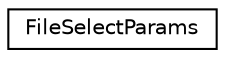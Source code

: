 digraph G
{
  edge [fontname="Helvetica",fontsize="10",labelfontname="Helvetica",labelfontsize="10"];
  node [fontname="Helvetica",fontsize="10",shape=record];
  rankdir=LR;
  Node1 [label="FileSelectParams",height=0.2,width=0.4,color="black", fillcolor="white", style="filled",URL="$d2/da8/structFileSelectParams.html"];
}
